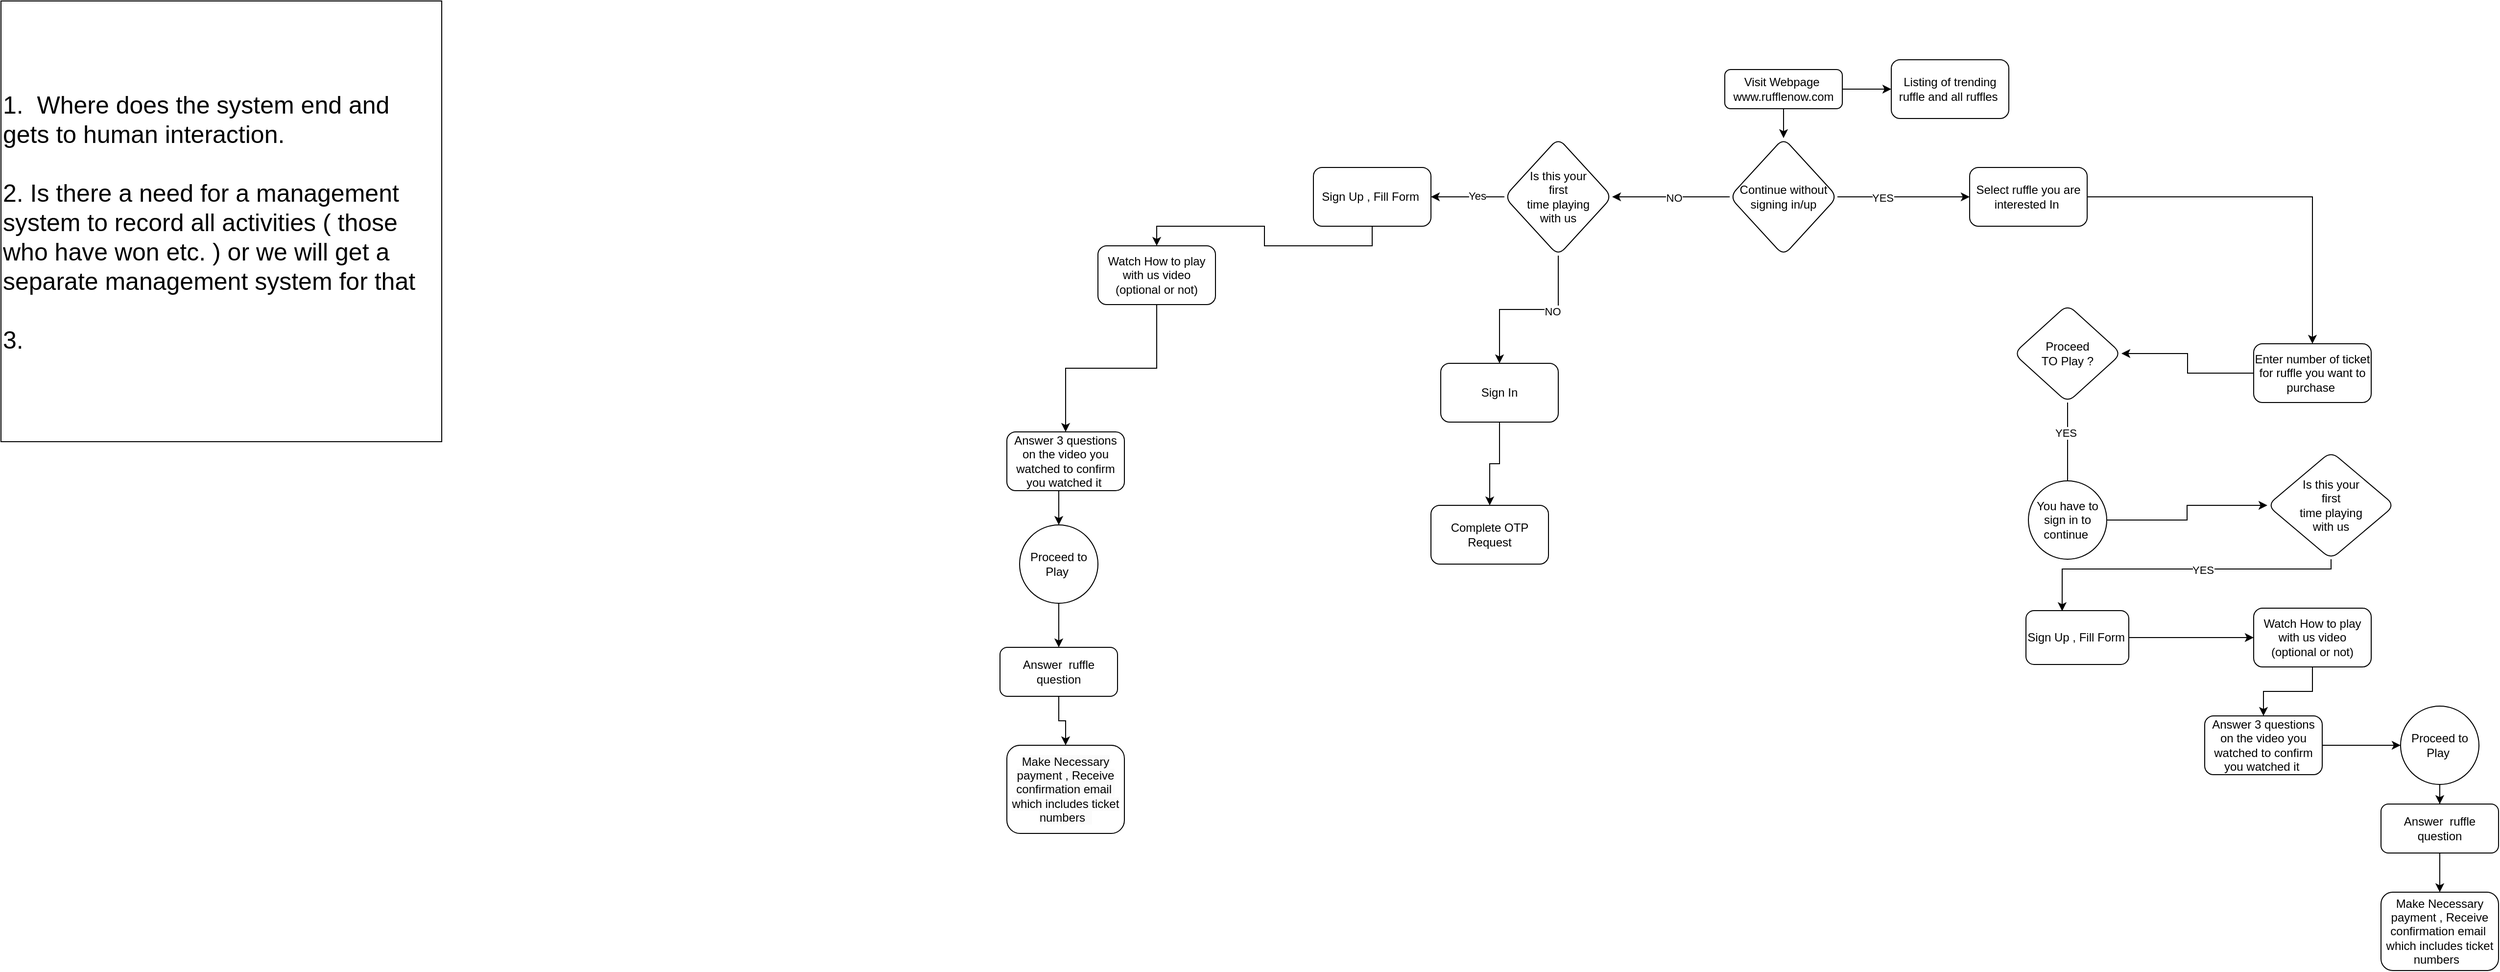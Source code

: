 <mxfile version="20.8.16" type="github">
  <diagram id="C5RBs43oDa-KdzZeNtuy" name="Page-1">
    <mxGraphModel dx="5065" dy="2031" grid="1" gridSize="10" guides="1" tooltips="1" connect="1" arrows="1" fold="1" page="1" pageScale="1" pageWidth="827" pageHeight="1169" math="0" shadow="0">
      <root>
        <mxCell id="WIyWlLk6GJQsqaUBKTNV-0" />
        <mxCell id="WIyWlLk6GJQsqaUBKTNV-1" parent="WIyWlLk6GJQsqaUBKTNV-0" />
        <mxCell id="pqqLsQ6eoNQw1_Vk68uV-1" style="edgeStyle=orthogonalEdgeStyle;rounded=0;orthogonalLoop=1;jettySize=auto;html=1;exitX=1;exitY=0.5;exitDx=0;exitDy=0;entryX=0;entryY=0.5;entryDx=0;entryDy=0;" edge="1" parent="WIyWlLk6GJQsqaUBKTNV-1" source="WIyWlLk6GJQsqaUBKTNV-3" target="pqqLsQ6eoNQw1_Vk68uV-0">
          <mxGeometry relative="1" as="geometry" />
        </mxCell>
        <mxCell id="pqqLsQ6eoNQw1_Vk68uV-5" style="edgeStyle=orthogonalEdgeStyle;rounded=0;orthogonalLoop=1;jettySize=auto;html=1;exitX=0.5;exitY=1;exitDx=0;exitDy=0;" edge="1" parent="WIyWlLk6GJQsqaUBKTNV-1" source="WIyWlLk6GJQsqaUBKTNV-3" target="pqqLsQ6eoNQw1_Vk68uV-4">
          <mxGeometry relative="1" as="geometry" />
        </mxCell>
        <mxCell id="WIyWlLk6GJQsqaUBKTNV-3" value="Visit Webpage&amp;nbsp;&lt;br&gt;www.rufflenow.com" style="rounded=1;whiteSpace=wrap;html=1;fontSize=12;glass=0;strokeWidth=1;shadow=0;" parent="WIyWlLk6GJQsqaUBKTNV-1" vertex="1">
          <mxGeometry x="290" y="80" width="120" height="40" as="geometry" />
        </mxCell>
        <mxCell id="pqqLsQ6eoNQw1_Vk68uV-0" value="Listing of trending ruffle and all ruffles&amp;nbsp;" style="whiteSpace=wrap;html=1;rounded=1;glass=0;strokeWidth=1;shadow=0;" vertex="1" parent="WIyWlLk6GJQsqaUBKTNV-1">
          <mxGeometry x="460" y="70" width="120" height="60" as="geometry" />
        </mxCell>
        <mxCell id="pqqLsQ6eoNQw1_Vk68uV-8" value="" style="edgeStyle=orthogonalEdgeStyle;rounded=0;orthogonalLoop=1;jettySize=auto;html=1;" edge="1" parent="WIyWlLk6GJQsqaUBKTNV-1" source="pqqLsQ6eoNQw1_Vk68uV-4" target="pqqLsQ6eoNQw1_Vk68uV-7">
          <mxGeometry relative="1" as="geometry" />
        </mxCell>
        <mxCell id="pqqLsQ6eoNQw1_Vk68uV-9" value="YES" style="edgeLabel;html=1;align=center;verticalAlign=middle;resizable=0;points=[];" vertex="1" connectable="0" parent="pqqLsQ6eoNQw1_Vk68uV-8">
          <mxGeometry x="-0.317" relative="1" as="geometry">
            <mxPoint y="1" as="offset" />
          </mxGeometry>
        </mxCell>
        <mxCell id="pqqLsQ6eoNQw1_Vk68uV-46" value="" style="edgeStyle=orthogonalEdgeStyle;rounded=0;orthogonalLoop=1;jettySize=auto;html=1;" edge="1" parent="WIyWlLk6GJQsqaUBKTNV-1" source="pqqLsQ6eoNQw1_Vk68uV-4" target="pqqLsQ6eoNQw1_Vk68uV-45">
          <mxGeometry relative="1" as="geometry" />
        </mxCell>
        <mxCell id="pqqLsQ6eoNQw1_Vk68uV-47" value="NO" style="edgeLabel;html=1;align=center;verticalAlign=middle;resizable=0;points=[];" vertex="1" connectable="0" parent="pqqLsQ6eoNQw1_Vk68uV-46">
          <mxGeometry x="-0.05" y="1" relative="1" as="geometry">
            <mxPoint as="offset" />
          </mxGeometry>
        </mxCell>
        <mxCell id="pqqLsQ6eoNQw1_Vk68uV-4" value="Continue without signing in/up" style="rhombus;whiteSpace=wrap;html=1;rounded=1;glass=0;strokeWidth=1;shadow=0;" vertex="1" parent="WIyWlLk6GJQsqaUBKTNV-1">
          <mxGeometry x="295" y="150" width="110" height="120" as="geometry" />
        </mxCell>
        <mxCell id="pqqLsQ6eoNQw1_Vk68uV-11" value="" style="edgeStyle=orthogonalEdgeStyle;rounded=0;orthogonalLoop=1;jettySize=auto;html=1;" edge="1" parent="WIyWlLk6GJQsqaUBKTNV-1" source="pqqLsQ6eoNQw1_Vk68uV-7" target="pqqLsQ6eoNQw1_Vk68uV-10">
          <mxGeometry relative="1" as="geometry" />
        </mxCell>
        <mxCell id="pqqLsQ6eoNQw1_Vk68uV-7" value="Select ruffle you are interested In&amp;nbsp;" style="whiteSpace=wrap;html=1;rounded=1;glass=0;strokeWidth=1;shadow=0;" vertex="1" parent="WIyWlLk6GJQsqaUBKTNV-1">
          <mxGeometry x="540" y="180" width="120" height="60" as="geometry" />
        </mxCell>
        <mxCell id="pqqLsQ6eoNQw1_Vk68uV-13" value="" style="edgeStyle=orthogonalEdgeStyle;rounded=0;orthogonalLoop=1;jettySize=auto;html=1;" edge="1" parent="WIyWlLk6GJQsqaUBKTNV-1" source="pqqLsQ6eoNQw1_Vk68uV-10" target="pqqLsQ6eoNQw1_Vk68uV-12">
          <mxGeometry relative="1" as="geometry" />
        </mxCell>
        <mxCell id="pqqLsQ6eoNQw1_Vk68uV-10" value="Enter number of ticket for ruffle you want to purchase&amp;nbsp;" style="whiteSpace=wrap;html=1;rounded=1;glass=0;strokeWidth=1;shadow=0;" vertex="1" parent="WIyWlLk6GJQsqaUBKTNV-1">
          <mxGeometry x="830" y="360" width="120" height="60" as="geometry" />
        </mxCell>
        <mxCell id="pqqLsQ6eoNQw1_Vk68uV-12" value="Proceed &lt;br&gt;TO Play ?" style="rhombus;whiteSpace=wrap;html=1;rounded=1;glass=0;strokeWidth=1;shadow=0;" vertex="1" parent="WIyWlLk6GJQsqaUBKTNV-1">
          <mxGeometry x="585" y="320" width="110" height="100" as="geometry" />
        </mxCell>
        <mxCell id="pqqLsQ6eoNQw1_Vk68uV-35" style="edgeStyle=orthogonalEdgeStyle;rounded=0;orthogonalLoop=1;jettySize=auto;html=1;exitX=0.5;exitY=1;exitDx=0;exitDy=0;entryX=0.352;entryY=0.009;entryDx=0;entryDy=0;entryPerimeter=0;" edge="1" parent="WIyWlLk6GJQsqaUBKTNV-1" source="pqqLsQ6eoNQw1_Vk68uV-18" target="pqqLsQ6eoNQw1_Vk68uV-21">
          <mxGeometry relative="1" as="geometry">
            <Array as="points">
              <mxPoint x="909" y="590" />
              <mxPoint x="635" y="590" />
            </Array>
          </mxGeometry>
        </mxCell>
        <mxCell id="pqqLsQ6eoNQw1_Vk68uV-36" value="YES" style="edgeLabel;html=1;align=center;verticalAlign=middle;resizable=0;points=[];" vertex="1" connectable="0" parent="pqqLsQ6eoNQw1_Vk68uV-35">
          <mxGeometry x="-0.136" y="3" relative="1" as="geometry">
            <mxPoint y="-2" as="offset" />
          </mxGeometry>
        </mxCell>
        <mxCell id="pqqLsQ6eoNQw1_Vk68uV-18" value="Is this your&lt;br&gt;first &lt;br&gt;time playing&lt;br&gt;&amp;nbsp;with us&amp;nbsp;" style="rhombus;whiteSpace=wrap;html=1;rounded=1;glass=0;strokeWidth=1;shadow=0;" vertex="1" parent="WIyWlLk6GJQsqaUBKTNV-1">
          <mxGeometry x="844" y="470" width="130" height="110" as="geometry" />
        </mxCell>
        <mxCell id="pqqLsQ6eoNQw1_Vk68uV-37" style="edgeStyle=orthogonalEdgeStyle;rounded=0;orthogonalLoop=1;jettySize=auto;html=1;exitX=1;exitY=0.5;exitDx=0;exitDy=0;" edge="1" parent="WIyWlLk6GJQsqaUBKTNV-1" source="pqqLsQ6eoNQw1_Vk68uV-21" target="pqqLsQ6eoNQw1_Vk68uV-24">
          <mxGeometry relative="1" as="geometry" />
        </mxCell>
        <mxCell id="pqqLsQ6eoNQw1_Vk68uV-21" value="Sign Up , Fill Form&amp;nbsp;" style="whiteSpace=wrap;html=1;rounded=1;glass=0;strokeWidth=1;shadow=0;" vertex="1" parent="WIyWlLk6GJQsqaUBKTNV-1">
          <mxGeometry x="597.5" y="632.5" width="105" height="55" as="geometry" />
        </mxCell>
        <mxCell id="pqqLsQ6eoNQw1_Vk68uV-27" value="" style="edgeStyle=orthogonalEdgeStyle;rounded=0;orthogonalLoop=1;jettySize=auto;html=1;" edge="1" parent="WIyWlLk6GJQsqaUBKTNV-1" source="pqqLsQ6eoNQw1_Vk68uV-24" target="pqqLsQ6eoNQw1_Vk68uV-26">
          <mxGeometry relative="1" as="geometry" />
        </mxCell>
        <mxCell id="pqqLsQ6eoNQw1_Vk68uV-24" value="Watch How to play with us video (optional or not)" style="whiteSpace=wrap;html=1;rounded=1;glass=0;strokeWidth=1;shadow=0;" vertex="1" parent="WIyWlLk6GJQsqaUBKTNV-1">
          <mxGeometry x="830" y="630" width="120" height="60" as="geometry" />
        </mxCell>
        <mxCell id="pqqLsQ6eoNQw1_Vk68uV-31" value="" style="edgeStyle=orthogonalEdgeStyle;rounded=0;orthogonalLoop=1;jettySize=auto;html=1;" edge="1" parent="WIyWlLk6GJQsqaUBKTNV-1" source="pqqLsQ6eoNQw1_Vk68uV-26" target="pqqLsQ6eoNQw1_Vk68uV-30">
          <mxGeometry relative="1" as="geometry" />
        </mxCell>
        <mxCell id="pqqLsQ6eoNQw1_Vk68uV-26" value="Answer 3 questions on the video you watched to confirm you watched it&amp;nbsp;" style="whiteSpace=wrap;html=1;rounded=1;glass=0;strokeWidth=1;shadow=0;" vertex="1" parent="WIyWlLk6GJQsqaUBKTNV-1">
          <mxGeometry x="780" y="740" width="120" height="60" as="geometry" />
        </mxCell>
        <mxCell id="pqqLsQ6eoNQw1_Vk68uV-70" value="" style="edgeStyle=orthogonalEdgeStyle;rounded=0;orthogonalLoop=1;jettySize=auto;html=1;fontSize=25;" edge="1" parent="WIyWlLk6GJQsqaUBKTNV-1" source="pqqLsQ6eoNQw1_Vk68uV-30" target="pqqLsQ6eoNQw1_Vk68uV-69">
          <mxGeometry relative="1" as="geometry" />
        </mxCell>
        <mxCell id="pqqLsQ6eoNQw1_Vk68uV-30" value="Proceed to Play&amp;nbsp;" style="ellipse;whiteSpace=wrap;html=1;rounded=1;glass=0;strokeWidth=1;shadow=0;" vertex="1" parent="WIyWlLk6GJQsqaUBKTNV-1">
          <mxGeometry x="980" y="730" width="80" height="80" as="geometry" />
        </mxCell>
        <mxCell id="pqqLsQ6eoNQw1_Vk68uV-32" value="" style="edgeStyle=orthogonalEdgeStyle;rounded=0;orthogonalLoop=1;jettySize=auto;html=1;exitX=0.5;exitY=1;exitDx=0;exitDy=0;endArrow=none;" edge="1" parent="WIyWlLk6GJQsqaUBKTNV-1" source="pqqLsQ6eoNQw1_Vk68uV-12" target="pqqLsQ6eoNQw1_Vk68uV-17">
          <mxGeometry relative="1" as="geometry">
            <mxPoint x="640" y="420" as="sourcePoint" />
            <mxPoint x="640" y="580" as="targetPoint" />
          </mxGeometry>
        </mxCell>
        <mxCell id="pqqLsQ6eoNQw1_Vk68uV-33" value="YES" style="edgeLabel;html=1;align=center;verticalAlign=middle;resizable=0;points=[];" vertex="1" connectable="0" parent="pqqLsQ6eoNQw1_Vk68uV-32">
          <mxGeometry x="-0.246" y="2" relative="1" as="geometry">
            <mxPoint x="-4" y="1" as="offset" />
          </mxGeometry>
        </mxCell>
        <mxCell id="pqqLsQ6eoNQw1_Vk68uV-34" style="edgeStyle=orthogonalEdgeStyle;rounded=0;orthogonalLoop=1;jettySize=auto;html=1;exitX=1;exitY=0.5;exitDx=0;exitDy=0;entryX=0;entryY=0.5;entryDx=0;entryDy=0;" edge="1" parent="WIyWlLk6GJQsqaUBKTNV-1" source="pqqLsQ6eoNQw1_Vk68uV-17" target="pqqLsQ6eoNQw1_Vk68uV-18">
          <mxGeometry relative="1" as="geometry" />
        </mxCell>
        <mxCell id="pqqLsQ6eoNQw1_Vk68uV-17" value="You have to sign in to continue&amp;nbsp;" style="ellipse;whiteSpace=wrap;html=1;rounded=1;glass=0;strokeWidth=1;shadow=0;" vertex="1" parent="WIyWlLk6GJQsqaUBKTNV-1">
          <mxGeometry x="600" y="500" width="80" height="80" as="geometry" />
        </mxCell>
        <mxCell id="pqqLsQ6eoNQw1_Vk68uV-38" value="Make Necessary payment , Receive confirmation email&amp;nbsp;&lt;br&gt;which includes ticket numbers&amp;nbsp;&amp;nbsp;" style="whiteSpace=wrap;html=1;rounded=1;glass=0;strokeWidth=1;shadow=0;" vertex="1" parent="WIyWlLk6GJQsqaUBKTNV-1">
          <mxGeometry x="960" y="920" width="120" height="80" as="geometry" />
        </mxCell>
        <mxCell id="pqqLsQ6eoNQw1_Vk68uV-49" value="" style="edgeStyle=orthogonalEdgeStyle;rounded=0;orthogonalLoop=1;jettySize=auto;html=1;" edge="1" parent="WIyWlLk6GJQsqaUBKTNV-1" source="pqqLsQ6eoNQw1_Vk68uV-45" target="pqqLsQ6eoNQw1_Vk68uV-48">
          <mxGeometry relative="1" as="geometry" />
        </mxCell>
        <mxCell id="pqqLsQ6eoNQw1_Vk68uV-50" value="Yes" style="edgeLabel;html=1;align=center;verticalAlign=middle;resizable=0;points=[];" vertex="1" connectable="0" parent="pqqLsQ6eoNQw1_Vk68uV-49">
          <mxGeometry x="-0.253" y="-1" relative="1" as="geometry">
            <mxPoint as="offset" />
          </mxGeometry>
        </mxCell>
        <mxCell id="pqqLsQ6eoNQw1_Vk68uV-61" value="" style="edgeStyle=orthogonalEdgeStyle;rounded=0;orthogonalLoop=1;jettySize=auto;html=1;" edge="1" parent="WIyWlLk6GJQsqaUBKTNV-1" source="pqqLsQ6eoNQw1_Vk68uV-45" target="pqqLsQ6eoNQw1_Vk68uV-60">
          <mxGeometry relative="1" as="geometry" />
        </mxCell>
        <mxCell id="pqqLsQ6eoNQw1_Vk68uV-62" value="NO" style="edgeLabel;html=1;align=center;verticalAlign=middle;resizable=0;points=[];" vertex="1" connectable="0" parent="pqqLsQ6eoNQw1_Vk68uV-61">
          <mxGeometry x="-0.278" y="2" relative="1" as="geometry">
            <mxPoint as="offset" />
          </mxGeometry>
        </mxCell>
        <mxCell id="pqqLsQ6eoNQw1_Vk68uV-45" value="Is this your&lt;br style=&quot;border-color: var(--border-color);&quot;&gt;first&lt;br style=&quot;border-color: var(--border-color);&quot;&gt;time playing&lt;br style=&quot;border-color: var(--border-color);&quot;&gt;&amp;nbsp;with us&amp;nbsp;" style="rhombus;whiteSpace=wrap;html=1;rounded=1;glass=0;strokeWidth=1;shadow=0;" vertex="1" parent="WIyWlLk6GJQsqaUBKTNV-1">
          <mxGeometry x="65" y="150" width="110" height="120" as="geometry" />
        </mxCell>
        <mxCell id="pqqLsQ6eoNQw1_Vk68uV-52" style="edgeStyle=orthogonalEdgeStyle;rounded=0;orthogonalLoop=1;jettySize=auto;html=1;exitX=0.5;exitY=1;exitDx=0;exitDy=0;entryX=0.5;entryY=0;entryDx=0;entryDy=0;" edge="1" parent="WIyWlLk6GJQsqaUBKTNV-1" source="pqqLsQ6eoNQw1_Vk68uV-48" target="pqqLsQ6eoNQw1_Vk68uV-51">
          <mxGeometry relative="1" as="geometry" />
        </mxCell>
        <mxCell id="pqqLsQ6eoNQw1_Vk68uV-48" value="Sign Up , Fill Form&amp;nbsp;" style="whiteSpace=wrap;html=1;rounded=1;glass=0;strokeWidth=1;shadow=0;" vertex="1" parent="WIyWlLk6GJQsqaUBKTNV-1">
          <mxGeometry x="-130" y="180" width="120" height="60" as="geometry" />
        </mxCell>
        <mxCell id="pqqLsQ6eoNQw1_Vk68uV-54" value="" style="edgeStyle=orthogonalEdgeStyle;rounded=0;orthogonalLoop=1;jettySize=auto;html=1;" edge="1" parent="WIyWlLk6GJQsqaUBKTNV-1" source="pqqLsQ6eoNQw1_Vk68uV-51" target="pqqLsQ6eoNQw1_Vk68uV-53">
          <mxGeometry relative="1" as="geometry" />
        </mxCell>
        <mxCell id="pqqLsQ6eoNQw1_Vk68uV-51" value="Watch How to play with us video (optional or not)" style="whiteSpace=wrap;html=1;rounded=1;glass=0;strokeWidth=1;shadow=0;" vertex="1" parent="WIyWlLk6GJQsqaUBKTNV-1">
          <mxGeometry x="-350" y="260" width="120" height="60" as="geometry" />
        </mxCell>
        <mxCell id="pqqLsQ6eoNQw1_Vk68uV-56" style="edgeStyle=orthogonalEdgeStyle;rounded=0;orthogonalLoop=1;jettySize=auto;html=1;exitX=0.5;exitY=1;exitDx=0;exitDy=0;entryX=0.5;entryY=0;entryDx=0;entryDy=0;" edge="1" parent="WIyWlLk6GJQsqaUBKTNV-1" source="pqqLsQ6eoNQw1_Vk68uV-53" target="pqqLsQ6eoNQw1_Vk68uV-55">
          <mxGeometry relative="1" as="geometry" />
        </mxCell>
        <mxCell id="pqqLsQ6eoNQw1_Vk68uV-53" value="Answer 3 questions on the video you watched to confirm you watched it&amp;nbsp;" style="whiteSpace=wrap;html=1;rounded=1;glass=0;strokeWidth=1;shadow=0;" vertex="1" parent="WIyWlLk6GJQsqaUBKTNV-1">
          <mxGeometry x="-443" y="450" width="120" height="60" as="geometry" />
        </mxCell>
        <mxCell id="pqqLsQ6eoNQw1_Vk68uV-73" style="edgeStyle=orthogonalEdgeStyle;rounded=0;orthogonalLoop=1;jettySize=auto;html=1;exitX=0.5;exitY=1;exitDx=0;exitDy=0;entryX=0.5;entryY=0;entryDx=0;entryDy=0;fontSize=25;" edge="1" parent="WIyWlLk6GJQsqaUBKTNV-1" source="pqqLsQ6eoNQw1_Vk68uV-55" target="pqqLsQ6eoNQw1_Vk68uV-72">
          <mxGeometry relative="1" as="geometry" />
        </mxCell>
        <mxCell id="pqqLsQ6eoNQw1_Vk68uV-55" value="Proceed to Play&amp;nbsp;" style="ellipse;whiteSpace=wrap;html=1;rounded=1;glass=0;strokeWidth=1;shadow=0;" vertex="1" parent="WIyWlLk6GJQsqaUBKTNV-1">
          <mxGeometry x="-430" y="545" width="80" height="80" as="geometry" />
        </mxCell>
        <mxCell id="pqqLsQ6eoNQw1_Vk68uV-57" value="&lt;meta charset=&quot;utf-8&quot;&gt;&lt;span style=&quot;color: rgb(0, 0, 0); font-family: Helvetica; font-size: 12px; font-style: normal; font-variant-ligatures: normal; font-variant-caps: normal; font-weight: 400; letter-spacing: normal; orphans: 2; text-align: center; text-indent: 0px; text-transform: none; widows: 2; word-spacing: 0px; -webkit-text-stroke-width: 0px; background-color: rgb(251, 251, 251); text-decoration-thickness: initial; text-decoration-style: initial; text-decoration-color: initial; float: none; display: inline !important;&quot;&gt;Make Necessary payment , Receive confirmation email&amp;nbsp;&lt;/span&gt;&lt;br style=&quot;border-color: var(--border-color); color: rgb(0, 0, 0); font-family: Helvetica; font-size: 12px; font-style: normal; font-variant-ligatures: normal; font-variant-caps: normal; font-weight: 400; letter-spacing: normal; orphans: 2; text-align: center; text-indent: 0px; text-transform: none; widows: 2; word-spacing: 0px; -webkit-text-stroke-width: 0px; background-color: rgb(251, 251, 251); text-decoration-thickness: initial; text-decoration-style: initial; text-decoration-color: initial;&quot;&gt;&lt;span style=&quot;color: rgb(0, 0, 0); font-family: Helvetica; font-size: 12px; font-style: normal; font-variant-ligatures: normal; font-variant-caps: normal; font-weight: 400; letter-spacing: normal; orphans: 2; text-align: center; text-indent: 0px; text-transform: none; widows: 2; word-spacing: 0px; -webkit-text-stroke-width: 0px; background-color: rgb(251, 251, 251); text-decoration-thickness: initial; text-decoration-style: initial; text-decoration-color: initial; float: none; display: inline !important;&quot;&gt;which includes ticket numbers&amp;nbsp;&amp;nbsp;&lt;/span&gt;" style="whiteSpace=wrap;html=1;rounded=1;glass=0;strokeWidth=1;shadow=0;" vertex="1" parent="WIyWlLk6GJQsqaUBKTNV-1">
          <mxGeometry x="-443" y="770" width="120" height="90" as="geometry" />
        </mxCell>
        <mxCell id="pqqLsQ6eoNQw1_Vk68uV-64" value="" style="edgeStyle=orthogonalEdgeStyle;rounded=0;orthogonalLoop=1;jettySize=auto;html=1;" edge="1" parent="WIyWlLk6GJQsqaUBKTNV-1" source="pqqLsQ6eoNQw1_Vk68uV-60" target="pqqLsQ6eoNQw1_Vk68uV-63">
          <mxGeometry relative="1" as="geometry" />
        </mxCell>
        <mxCell id="pqqLsQ6eoNQw1_Vk68uV-60" value="Sign In" style="whiteSpace=wrap;html=1;rounded=1;glass=0;strokeWidth=1;shadow=0;" vertex="1" parent="WIyWlLk6GJQsqaUBKTNV-1">
          <mxGeometry y="380" width="120" height="60" as="geometry" />
        </mxCell>
        <mxCell id="pqqLsQ6eoNQw1_Vk68uV-63" value="Complete OTP Request" style="whiteSpace=wrap;html=1;rounded=1;glass=0;strokeWidth=1;shadow=0;" vertex="1" parent="WIyWlLk6GJQsqaUBKTNV-1">
          <mxGeometry x="-10" y="525" width="120" height="60" as="geometry" />
        </mxCell>
        <mxCell id="pqqLsQ6eoNQw1_Vk68uV-66" value="&lt;font style=&quot;font-size: 25px;&quot;&gt;1.&amp;nbsp; Where does the system end and gets to human interaction.&lt;br&gt;&amp;nbsp;&lt;br&gt;2. Is there a need for a management system to record all activities ( those who have won etc. ) or we will get a separate management system for that&amp;nbsp;&lt;br&gt;&lt;br&gt;3.&amp;nbsp;&lt;br&gt;&lt;/font&gt;" style="whiteSpace=wrap;html=1;aspect=fixed;align=left;" vertex="1" parent="WIyWlLk6GJQsqaUBKTNV-1">
          <mxGeometry x="-1470" y="10" width="450" height="450" as="geometry" />
        </mxCell>
        <mxCell id="pqqLsQ6eoNQw1_Vk68uV-71" style="edgeStyle=orthogonalEdgeStyle;rounded=0;orthogonalLoop=1;jettySize=auto;html=1;exitX=0.5;exitY=1;exitDx=0;exitDy=0;fontSize=25;" edge="1" parent="WIyWlLk6GJQsqaUBKTNV-1" source="pqqLsQ6eoNQw1_Vk68uV-69" target="pqqLsQ6eoNQw1_Vk68uV-38">
          <mxGeometry relative="1" as="geometry" />
        </mxCell>
        <mxCell id="pqqLsQ6eoNQw1_Vk68uV-69" value="Answer&amp;nbsp; ruffle question" style="whiteSpace=wrap;html=1;rounded=1;glass=0;strokeWidth=1;shadow=0;" vertex="1" parent="WIyWlLk6GJQsqaUBKTNV-1">
          <mxGeometry x="960" y="830" width="120" height="50" as="geometry" />
        </mxCell>
        <mxCell id="pqqLsQ6eoNQw1_Vk68uV-74" style="edgeStyle=orthogonalEdgeStyle;rounded=0;orthogonalLoop=1;jettySize=auto;html=1;exitX=0.5;exitY=1;exitDx=0;exitDy=0;fontSize=25;" edge="1" parent="WIyWlLk6GJQsqaUBKTNV-1" source="pqqLsQ6eoNQw1_Vk68uV-72" target="pqqLsQ6eoNQw1_Vk68uV-57">
          <mxGeometry relative="1" as="geometry" />
        </mxCell>
        <mxCell id="pqqLsQ6eoNQw1_Vk68uV-72" value="Answer&amp;nbsp; ruffle question" style="whiteSpace=wrap;html=1;rounded=1;glass=0;strokeWidth=1;shadow=0;" vertex="1" parent="WIyWlLk6GJQsqaUBKTNV-1">
          <mxGeometry x="-450" y="670" width="120" height="50" as="geometry" />
        </mxCell>
      </root>
    </mxGraphModel>
  </diagram>
</mxfile>
